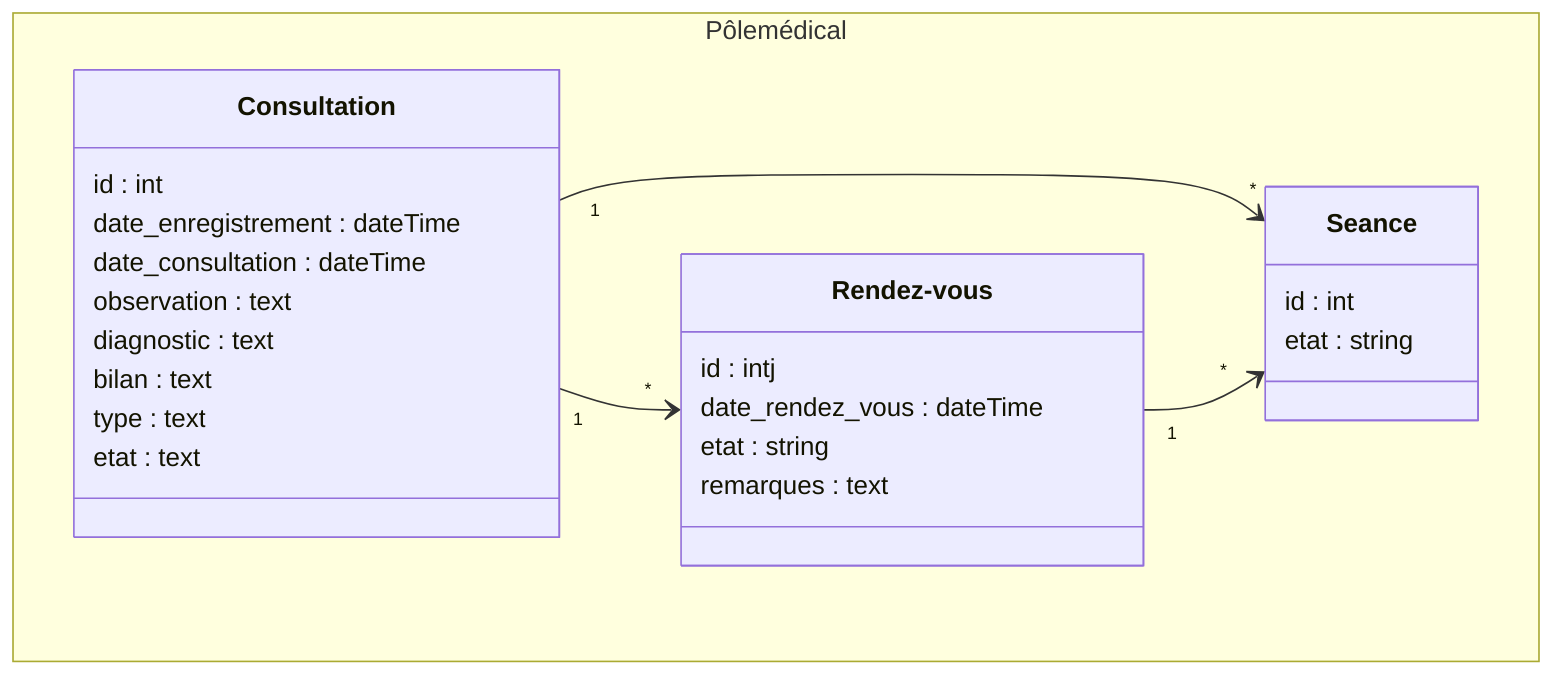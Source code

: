 classDiagram 

namespace Pôle médical {
  class Consultation {
    id : int
    date_enregistrement : dateTime
    date_consultation : dateTime
    observation : text
    diagnostic : text
    bilan : text
    type : text
    etat : text
  }
  class Rendez-vous {
    id : intj
    date_rendez_vous : dateTime
    etat : string
    remarques : text
  }

  class Seance {
    id : int
    etat : string
  }
}

Consultation "1" --> "*" Rendez-vous
Consultation "1" --> "*" Seance
Rendez-vous "1" --> "*" Seance